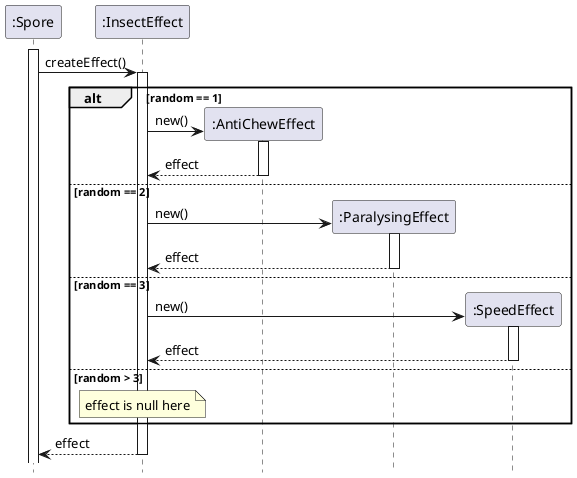 @startuml InsectEffect/effect-creation
hide footbox

participant ":Spore" as spore
participant ":InsectEffect" as effect
participant ":AntiChewEffect" as antichewEffect
participant ":ParalysingEffect" as paralysingEffect
participant ":SpeedEffect" as speedEffect

activate spore

spore -> effect : createEffect()
activate effect

alt random == 1
    create antichewEffect
    effect -> antichewEffect : new()
    activate antichewEffect
    return effect
else random == 2
    create paralysingEffect
    effect -> paralysingEffect : new()
    activate paralysingEffect
    return effect
else random == 3
    create speedEffect
    effect -> speedEffect : new()
    activate speedEffect
    return effect
else random > 3
    ' effect -> effect : effect = null
    note over effect
        effect is null here
    end note
end

return effect

@enduml